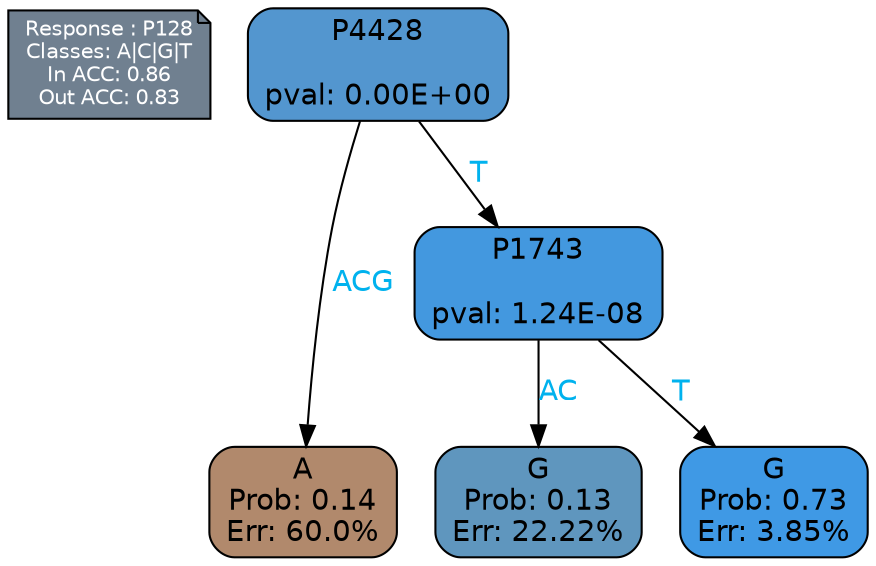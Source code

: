 digraph Tree {
node [shape=box, style="filled, rounded", color="black", fontname=helvetica] ;
graph [ranksep=equally, splines=polylines, bgcolor=transparent, dpi=600] ;
edge [fontname=helvetica] ;
LEGEND [label="Response : P128
Classes: A|C|G|T
In ACC: 0.86
Out ACC: 0.83
",shape=note,align=left,style=filled,fillcolor="slategray",fontcolor="white",fontsize=10];1 [label="P4428

pval: 0.00E+00", fillcolor="#5396cf"] ;
2 [label="A
Prob: 0.14
Err: 60.0%", fillcolor="#b1896c"] ;
3 [label="P1743

pval: 1.24E-08", fillcolor="#4398df"] ;
4 [label="G
Prob: 0.13
Err: 22.22%", fillcolor="#5f96be"] ;
5 [label="G
Prob: 0.73
Err: 3.85%", fillcolor="#3f99e5"] ;
1 -> 2 [label="ACG",fontcolor=deepskyblue2] ;
1 -> 3 [label="T",fontcolor=deepskyblue2] ;
3 -> 4 [label="AC",fontcolor=deepskyblue2] ;
3 -> 5 [label="T",fontcolor=deepskyblue2] ;
{rank = same; 2;4;5;}{rank = same; LEGEND;1;}}